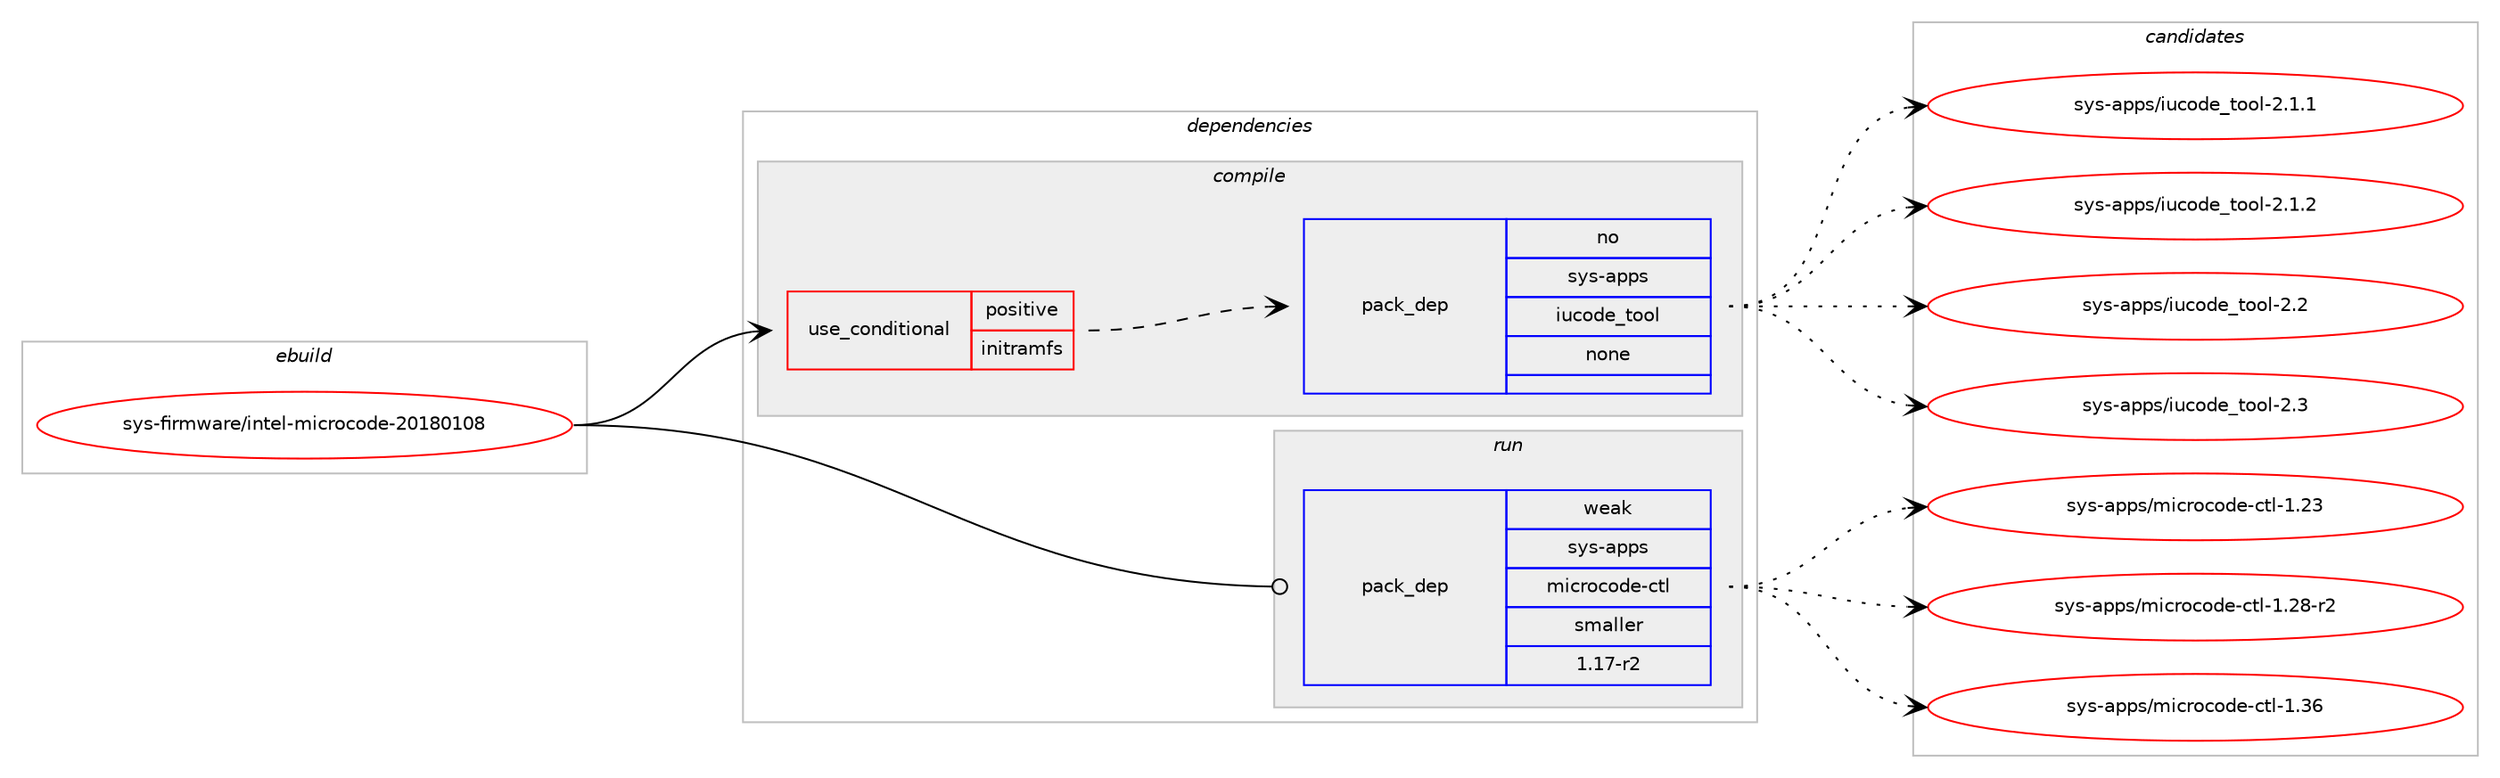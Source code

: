 digraph prolog {

# *************
# Graph options
# *************

newrank=true;
concentrate=true;
compound=true;
graph [rankdir=LR,fontname=Helvetica,fontsize=10,ranksep=1.5];#, ranksep=2.5, nodesep=0.2];
edge  [arrowhead=vee];
node  [fontname=Helvetica,fontsize=10];

# **********
# The ebuild
# **********

subgraph cluster_leftcol {
color=gray;
rank=same;
label=<<i>ebuild</i>>;
id [label="sys-firmware/intel-microcode-20180108", color=red, width=4, href="../sys-firmware/intel-microcode-20180108.svg"];
}

# ****************
# The dependencies
# ****************

subgraph cluster_midcol {
color=gray;
label=<<i>dependencies</i>>;
subgraph cluster_compile {
fillcolor="#eeeeee";
style=filled;
label=<<i>compile</i>>;
subgraph cond343 {
dependency5436 [label=<<TABLE BORDER="0" CELLBORDER="1" CELLSPACING="0" CELLPADDING="4"><TR><TD ROWSPAN="3" CELLPADDING="10">use_conditional</TD></TR><TR><TD>positive</TD></TR><TR><TD>initramfs</TD></TR></TABLE>>, shape=none, color=red];
subgraph pack5072 {
dependency5437 [label=<<TABLE BORDER="0" CELLBORDER="1" CELLSPACING="0" CELLPADDING="4" WIDTH="220"><TR><TD ROWSPAN="6" CELLPADDING="30">pack_dep</TD></TR><TR><TD WIDTH="110">no</TD></TR><TR><TD>sys-apps</TD></TR><TR><TD>iucode_tool</TD></TR><TR><TD>none</TD></TR><TR><TD></TD></TR></TABLE>>, shape=none, color=blue];
}
dependency5436:e -> dependency5437:w [weight=20,style="dashed",arrowhead="vee"];
}
id:e -> dependency5436:w [weight=20,style="solid",arrowhead="vee"];
}
subgraph cluster_compileandrun {
fillcolor="#eeeeee";
style=filled;
label=<<i>compile and run</i>>;
}
subgraph cluster_run {
fillcolor="#eeeeee";
style=filled;
label=<<i>run</i>>;
subgraph pack5073 {
dependency5438 [label=<<TABLE BORDER="0" CELLBORDER="1" CELLSPACING="0" CELLPADDING="4" WIDTH="220"><TR><TD ROWSPAN="6" CELLPADDING="30">pack_dep</TD></TR><TR><TD WIDTH="110">weak</TD></TR><TR><TD>sys-apps</TD></TR><TR><TD>microcode-ctl</TD></TR><TR><TD>smaller</TD></TR><TR><TD>1.17-r2</TD></TR></TABLE>>, shape=none, color=blue];
}
id:e -> dependency5438:w [weight=20,style="solid",arrowhead="odot"];
}
}

# **************
# The candidates
# **************

subgraph cluster_choices {
rank=same;
color=gray;
label=<<i>candidates</i>>;

subgraph choice5072 {
color=black;
nodesep=1;
choice1151211154597112112115471051179911110010195116111111108455046494649 [label="sys-apps/iucode_tool-2.1.1", color=red, width=4,href="../sys-apps/iucode_tool-2.1.1.svg"];
choice1151211154597112112115471051179911110010195116111111108455046494650 [label="sys-apps/iucode_tool-2.1.2", color=red, width=4,href="../sys-apps/iucode_tool-2.1.2.svg"];
choice115121115459711211211547105117991111001019511611111110845504650 [label="sys-apps/iucode_tool-2.2", color=red, width=4,href="../sys-apps/iucode_tool-2.2.svg"];
choice115121115459711211211547105117991111001019511611111110845504651 [label="sys-apps/iucode_tool-2.3", color=red, width=4,href="../sys-apps/iucode_tool-2.3.svg"];
dependency5437:e -> choice1151211154597112112115471051179911110010195116111111108455046494649:w [style=dotted,weight="100"];
dependency5437:e -> choice1151211154597112112115471051179911110010195116111111108455046494650:w [style=dotted,weight="100"];
dependency5437:e -> choice115121115459711211211547105117991111001019511611111110845504650:w [style=dotted,weight="100"];
dependency5437:e -> choice115121115459711211211547105117991111001019511611111110845504651:w [style=dotted,weight="100"];
}
subgraph choice5073 {
color=black;
nodesep=1;
choice115121115459711211211547109105991141119911110010145991161084549465051 [label="sys-apps/microcode-ctl-1.23", color=red, width=4,href="../sys-apps/microcode-ctl-1.23.svg"];
choice1151211154597112112115471091059911411199111100101459911610845494650564511450 [label="sys-apps/microcode-ctl-1.28-r2", color=red, width=4,href="../sys-apps/microcode-ctl-1.28-r2.svg"];
choice115121115459711211211547109105991141119911110010145991161084549465154 [label="sys-apps/microcode-ctl-1.36", color=red, width=4,href="../sys-apps/microcode-ctl-1.36.svg"];
dependency5438:e -> choice115121115459711211211547109105991141119911110010145991161084549465051:w [style=dotted,weight="100"];
dependency5438:e -> choice1151211154597112112115471091059911411199111100101459911610845494650564511450:w [style=dotted,weight="100"];
dependency5438:e -> choice115121115459711211211547109105991141119911110010145991161084549465154:w [style=dotted,weight="100"];
}
}

}
